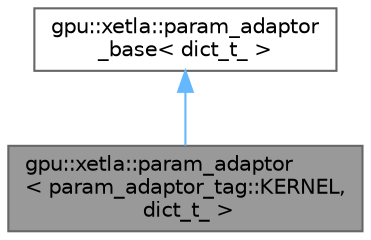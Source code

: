 digraph "gpu::xetla::param_adaptor&lt; param_adaptor_tag::KERNEL, dict_t_ &gt;"
{
 // LATEX_PDF_SIZE
  bgcolor="transparent";
  edge [fontname=Helvetica,fontsize=10,labelfontname=Helvetica,labelfontsize=10];
  node [fontname=Helvetica,fontsize=10,shape=box,height=0.2,width=0.4];
  Node1 [id="Node000001",label="gpu::xetla::param_adaptor\l\< param_adaptor_tag::KERNEL,\l dict_t_ \>",height=0.2,width=0.4,color="gray40", fillcolor="grey60", style="filled", fontcolor="black",tooltip=" "];
  Node2 -> Node1 [id="edge1_Node000001_Node000002",dir="back",color="steelblue1",style="solid",tooltip=" "];
  Node2 [id="Node000002",label="gpu::xetla::param_adaptor\l_base\< dict_t_ \>",height=0.2,width=0.4,color="gray40", fillcolor="white", style="filled",URL="$structgpu_1_1xetla_1_1param__adaptor__base.html",tooltip=" "];
}
